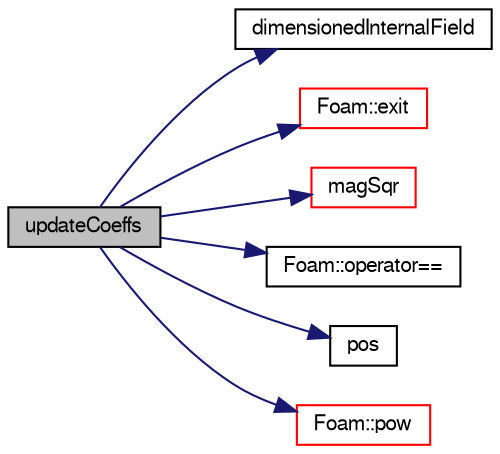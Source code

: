 digraph "updateCoeffs"
{
  bgcolor="transparent";
  edge [fontname="FreeSans",fontsize="10",labelfontname="FreeSans",labelfontsize="10"];
  node [fontname="FreeSans",fontsize="10",shape=record];
  rankdir="LR";
  Node52 [label="updateCoeffs",height=0.2,width=0.4,color="black", fillcolor="grey75", style="filled", fontcolor="black"];
  Node52 -> Node53 [color="midnightblue",fontsize="10",style="solid",fontname="FreeSans"];
  Node53 [label="dimensionedInternalField",height=0.2,width=0.4,color="black",URL="$a38438.html#a942cd19121a46cdc649099eb27c74b18"];
  Node52 -> Node54 [color="midnightblue",fontsize="10",style="solid",fontname="FreeSans"];
  Node54 [label="Foam::exit",height=0.2,width=0.4,color="red",URL="$a21124.html#a06ca7250d8e89caf05243ec094843642"];
  Node52 -> Node101 [color="midnightblue",fontsize="10",style="solid",fontname="FreeSans"];
  Node101 [label="magSqr",height=0.2,width=0.4,color="red",URL="$a12539.html#ab0cd33eb018a643a64ca545601530791"];
  Node52 -> Node103 [color="midnightblue",fontsize="10",style="solid",fontname="FreeSans"];
  Node103 [label="Foam::operator==",height=0.2,width=0.4,color="black",URL="$a21124.html#a28a45d2e3cca6152b024de57575abbf1"];
  Node52 -> Node104 [color="midnightblue",fontsize="10",style="solid",fontname="FreeSans"];
  Node104 [label="pos",height=0.2,width=0.4,color="black",URL="$a12539.html#a44b9821c8742536715efac47391df780"];
  Node52 -> Node105 [color="midnightblue",fontsize="10",style="solid",fontname="FreeSans"];
  Node105 [label="Foam::pow",height=0.2,width=0.4,color="red",URL="$a21124.html#a7500c8e9d27a442adc75e287de074c7c"];
}
